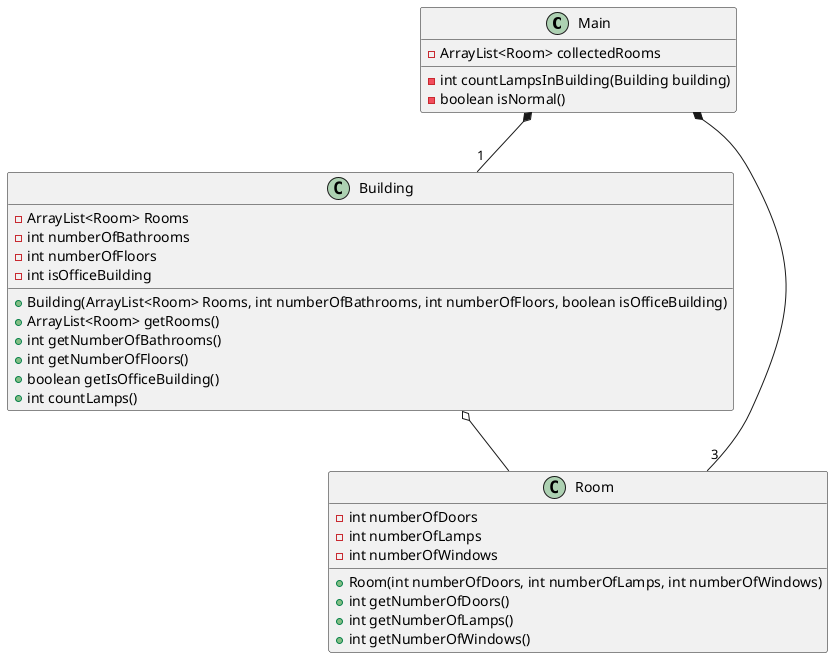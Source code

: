 @startuml
Class Main
Class Building
Class Room

Main *-- "1" Building
Main *-- "3" Room
Building o-- Room

Main : - ArrayList<Room> collectedRooms
Main : - int countLampsInBuilding(Building building)
Main : - boolean isNormal()


Building : - ArrayList<Room> Rooms
Building : - int numberOfBathrooms
Building : - int numberOfFloors
Building : - int isOfficeBuilding
Building : + Building(ArrayList<Room> Rooms, int numberOfBathrooms, int numberOfFloors, boolean isOfficeBuilding)
Building : + ArrayList<Room> getRooms()
Building : + int getNumberOfBathrooms()
Building : + int getNumberOfFloors()
Building : + boolean getIsOfficeBuilding()
Building : + int countLamps()

Room : - int numberOfDoors
Room : - int numberOfLamps
Room : - int numberOfWindows
Room : + Room(int numberOfDoors, int numberOfLamps, int numberOfWindows)
Room : + int getNumberOfDoors()
Room : + int getNumberOfLamps()
Room : + int getNumberOfWindows()
@enduml
